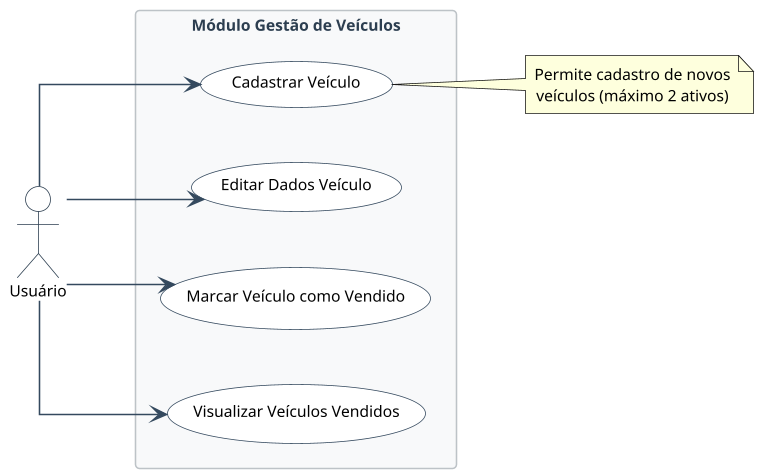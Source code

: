 @startuml vehicle_module
left to right direction
skinparam {
    usecaseFontSize 12
    usecaseFontName "Segoe UI"
    usecaseBackgroundColor #FFFFFF
    usecaseBorderColor #34495E
    actorBackgroundColor #FFFFFF
    actorBorderColor #2C3E50
    actorFontName "Segoe UI"
    actorFontSize 12
    arrowColor #34495E
    rectangleBackgroundColor #F8F9FA
    rectangleBorderColor #BDC3C7
    rectangleFontColor #2C3E50
    rectangleFontName "Segoe UI"
    rectangleFontSize 13
    defaultTextAlignment center
    wrapWidth 200
    dpi 150
    shadowing false
    linetype ortho
    defaultFontName "Segoe UI"
    defaultFontSize 10
}

actor "Usuário" as User #FFFFFF

rectangle "Módulo Gestão de Veículos" #F8F9FA {
    (Cadastrar Veículo) as UC04
    (Editar Dados Veículo) as UC17
    (Marcar Veículo como Vendido) as UC18
    (Visualizar Veículos Vendidos) as UC20
}

User --> UC04
User --> UC17
User --> UC18
User --> UC20

note right of UC04 : Permite cadastro de novos\nveículos (máximo 2 ativos)

@enduml